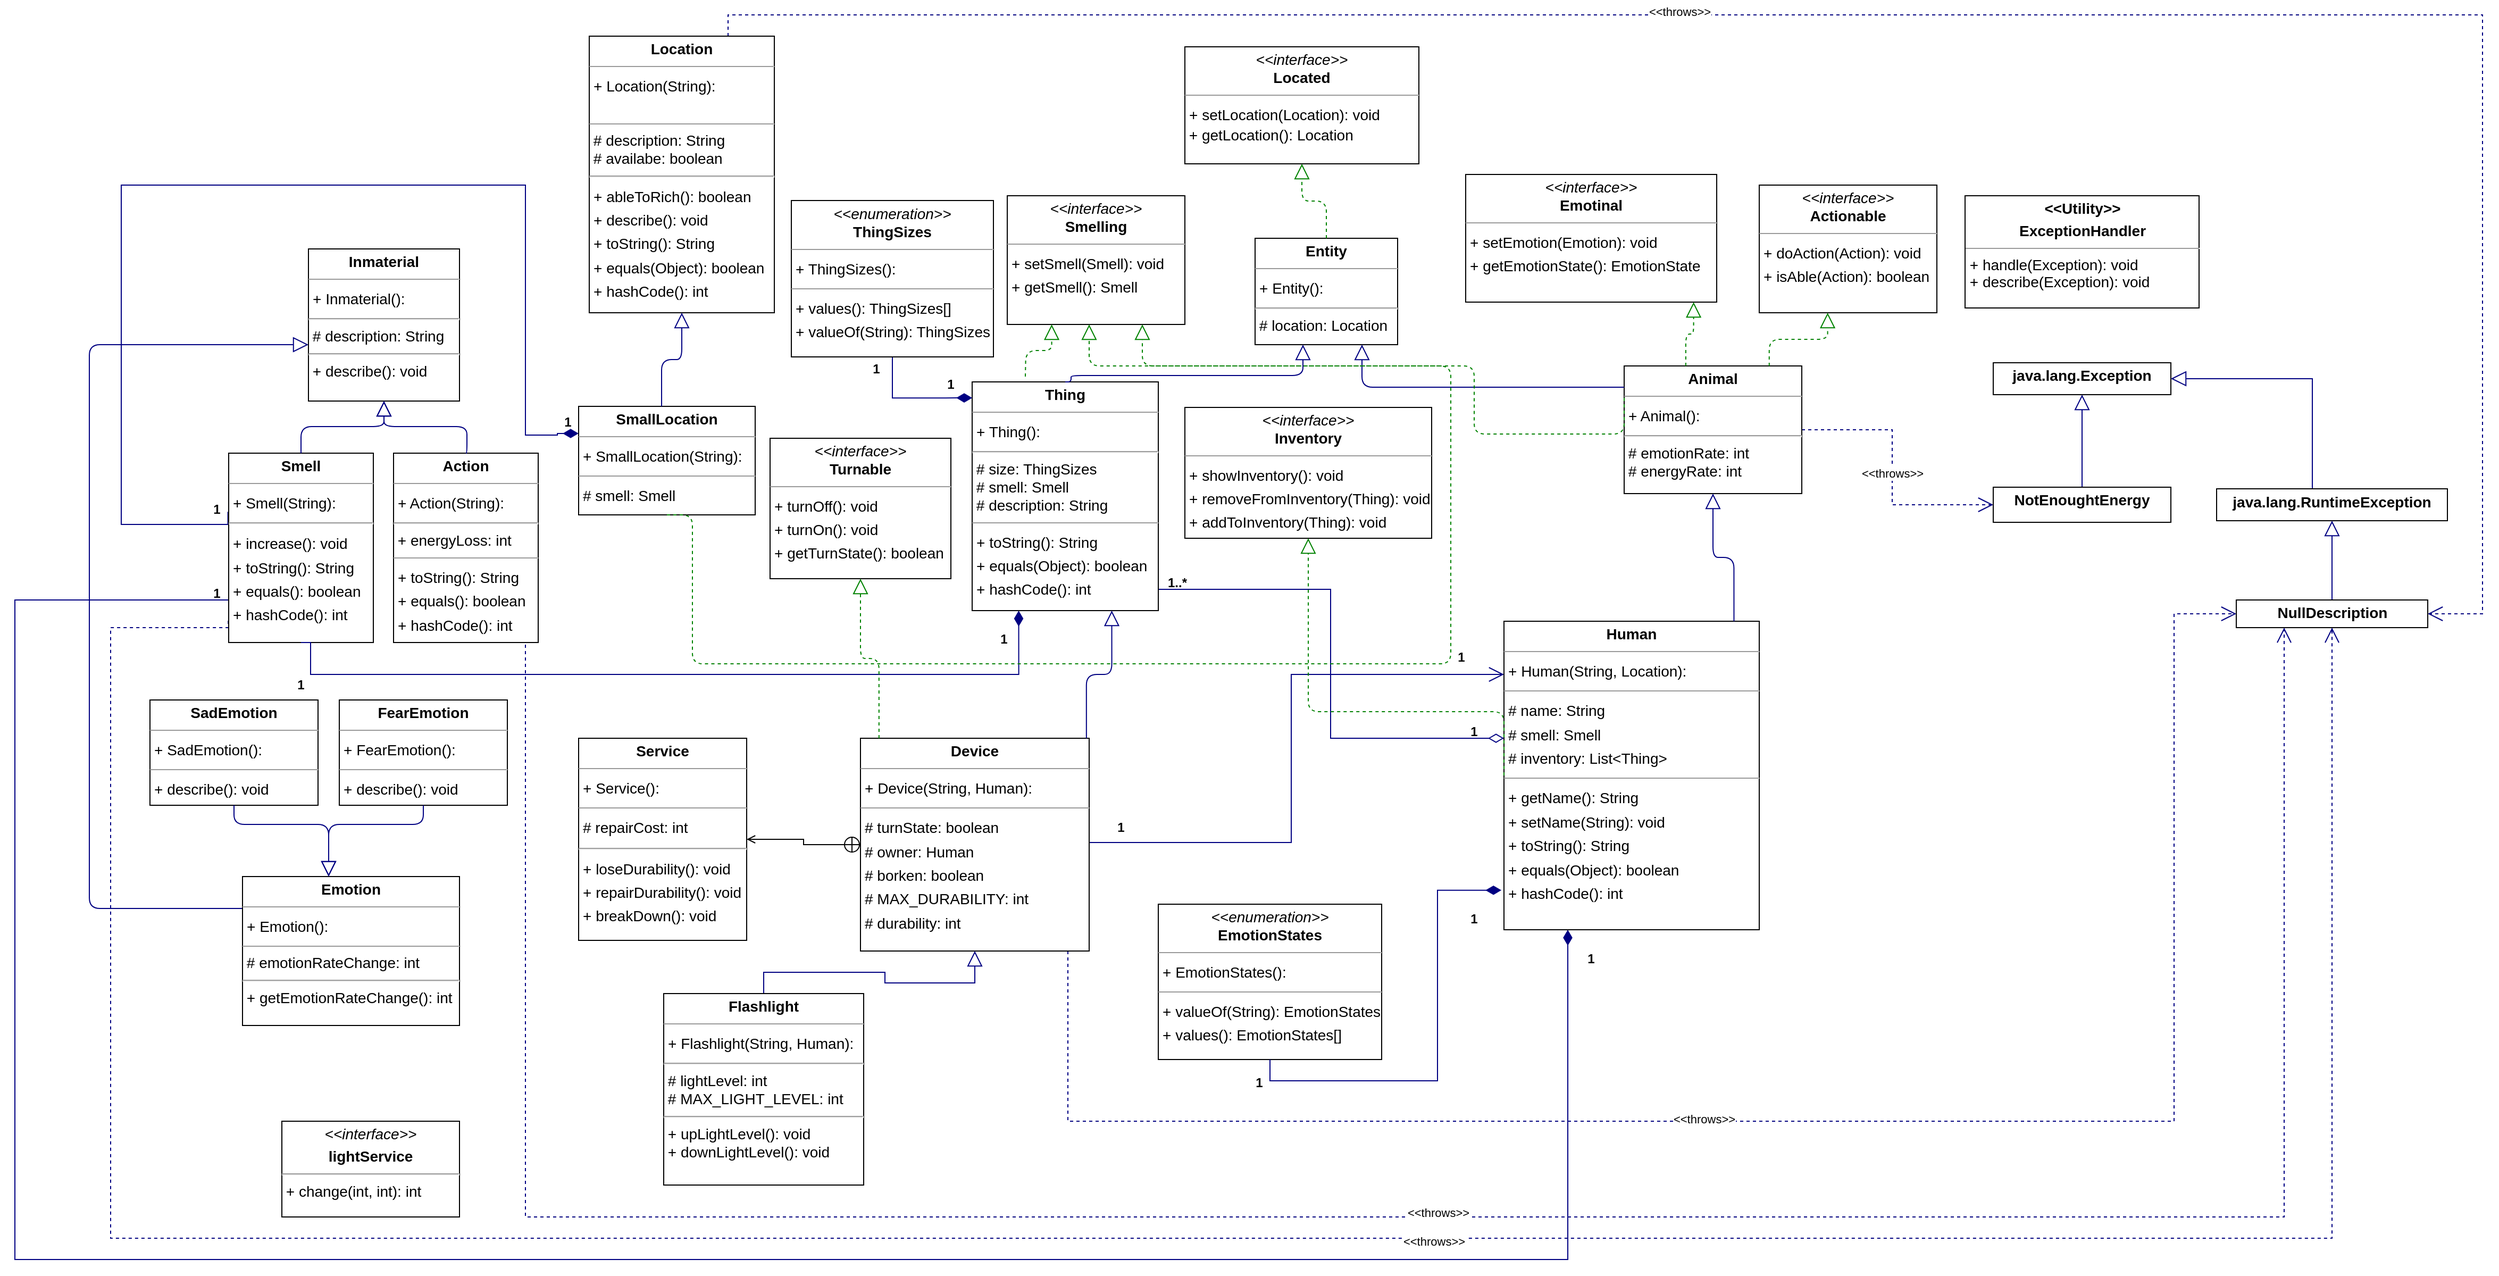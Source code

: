 <mxfile version="20.8.5" type="device"><diagram id="MueNVvaktkQW8Kkpwh6Y" name="Page-1"><mxGraphModel dx="2550" dy="1462" grid="1" gridSize="10" guides="1" tooltips="1" connect="1" arrows="1" fold="1" page="0" pageScale="1" pageWidth="850" pageHeight="1100" background="none" math="0" shadow="0"><root><mxCell id="0"/><mxCell id="1" parent="0"/><mxCell id="gPmAaFZk5Wjg9v-1A7xS-13" style="edgeStyle=orthogonalEdgeStyle;rounded=0;orthogonalLoop=1;jettySize=auto;html=1;exitX=0.75;exitY=1;exitDx=0;exitDy=0;entryX=0.25;entryY=1;entryDx=0;entryDy=0;dashed=1;strokeColor=#000082;endArrow=open;endFill=0;endSize=12;" parent="1" source="node16" target="gPmAaFZk5Wjg9v-1A7xS-8" edge="1"><mxGeometry relative="1" as="geometry"><Array as="points"><mxPoint x="-90" y="380"/><mxPoint x="-90" y="920"/><mxPoint x="1564" y="920"/></Array></mxGeometry></mxCell><mxCell id="gPmAaFZk5Wjg9v-1A7xS-14" value="&amp;lt;&amp;lt;throws&amp;gt;&amp;gt;" style="edgeLabel;html=1;align=center;verticalAlign=middle;resizable=0;points=[];" parent="gPmAaFZk5Wjg9v-1A7xS-13" vertex="1" connectable="0"><mxGeometry x="0.025" y="4" relative="1" as="geometry"><mxPoint as="offset"/></mxGeometry></mxCell><mxCell id="node16" value="&lt;p style=&quot;margin:0px;margin-top:4px;text-align:center;&quot;&gt;&lt;b&gt;Action&lt;/b&gt;&lt;/p&gt;&lt;hr size=&quot;1&quot;&gt;&lt;p style=&quot;margin:0 0 0 4px;line-height:1.6;&quot;&gt;+ Action(String): &lt;/p&gt;&lt;hr&gt;&amp;nbsp;+ energyLoss: int&lt;br&gt;&lt;hr size=&quot;1&quot;&gt;&lt;p style=&quot;margin:0 0 0 4px;line-height:1.6;&quot;&gt;&lt;span style=&quot;background-color: initial;&quot;&gt;+ toString(): String&lt;/span&gt;&lt;br&gt;&lt;/p&gt;&lt;p style=&quot;margin:0 0 0 4px;line-height:1.6;&quot;&gt;+ equals(): boolean&lt;/p&gt;&lt;p style=&quot;margin:0 0 0 4px;line-height:1.6;&quot;&gt;+ hashCode(): int&lt;/p&gt;" style="verticalAlign=top;align=left;overflow=fill;fontSize=14;fontFamily=Helvetica;html=1;rounded=0;shadow=0;comic=0;labelBackgroundColor=none;strokeWidth=1;" parent="1" vertex="1"><mxGeometry x="-214" y="202" width="136" height="178" as="geometry"/></mxCell><mxCell id="node4" value="&lt;p style=&quot;margin:0px;margin-top:4px;text-align:center;&quot;&gt;&lt;i&gt;&amp;lt;&amp;lt;interface&amp;gt;&amp;gt;&lt;/i&gt;&lt;br&gt;&lt;b&gt;Actionable&lt;/b&gt;&lt;/p&gt;&lt;hr size=&quot;1&quot;&gt;&lt;p style=&quot;margin:0 0 0 4px;line-height:1.6;&quot;&gt;+ doAction(Action): void&lt;/p&gt;&lt;p style=&quot;margin:0 0 0 4px;line-height:1.6;&quot;&gt;+ isAble(Action): boolean&lt;/p&gt;&lt;p style=&quot;margin:0 0 0 4px;line-height:1.6;&quot;&gt;&lt;br&gt;&lt;/p&gt;" style="verticalAlign=top;align=left;overflow=fill;fontSize=14;fontFamily=Helvetica;html=1;rounded=0;shadow=0;comic=0;labelBackgroundColor=none;strokeWidth=1;" parent="1" vertex="1"><mxGeometry x="1070" y="-50" width="167" height="120" as="geometry"/></mxCell><mxCell id="eFTC-66f5roJvj6J-OrM-4" value="&amp;lt;&amp;lt;throws&amp;gt;&amp;gt;" style="edgeStyle=orthogonalEdgeStyle;rounded=0;orthogonalLoop=1;jettySize=auto;html=1;exitX=1;exitY=0.5;exitDx=0;exitDy=0;entryX=0;entryY=0.5;entryDx=0;entryDy=0;endArrow=open;endFill=0;endSize=12;dashed=1;strokeColor=#000082;" parent="1" source="node1" target="eFTC-66f5roJvj6J-OrM-1" edge="1"><mxGeometry relative="1" as="geometry"/></mxCell><mxCell id="node1" value="&lt;p style=&quot;margin:0px;margin-top:4px;text-align:center;&quot;&gt;&lt;b&gt;Animal&lt;/b&gt;&lt;/p&gt;&lt;hr size=&quot;1&quot;&gt;&lt;p style=&quot;margin:0 0 0 4px;line-height:1.6;&quot;&gt;+ Animal(): &lt;/p&gt;&lt;hr&gt;&amp;nbsp;# emotionRate: int&lt;br&gt;&amp;nbsp;# energyRate: int" style="verticalAlign=top;align=left;overflow=fill;fontSize=14;fontFamily=Helvetica;html=1;rounded=0;shadow=0;comic=0;labelBackgroundColor=none;strokeWidth=1;" parent="1" vertex="1"><mxGeometry x="943" y="120" width="167" height="120" as="geometry"/></mxCell><mxCell id="obDkM9ZEDgnYRzwhDy0g-1" style="edgeStyle=orthogonalEdgeStyle;rounded=0;orthogonalLoop=1;jettySize=auto;html=1;strokeColor=#000082;endArrow=open;endFill=0;exitX=1;exitY=0.75;exitDx=0;exitDy=0;endSize=12;" parent="1" source="node13" target="node10" edge="1"><mxGeometry relative="1" as="geometry"><mxPoint x="750" y="370" as="targetPoint"/><Array as="points"><mxPoint x="630" y="568"/><mxPoint x="630" y="410"/></Array></mxGeometry></mxCell><mxCell id="gPmAaFZk5Wjg9v-1A7xS-10" style="edgeStyle=orthogonalEdgeStyle;rounded=0;orthogonalLoop=1;jettySize=auto;html=1;strokeColor=#000082;endArrow=open;endFill=0;endSize=12;dashed=1;entryX=0;entryY=0.5;entryDx=0;entryDy=0;" parent="1" source="node13" target="gPmAaFZk5Wjg9v-1A7xS-8" edge="1"><mxGeometry relative="1" as="geometry"><mxPoint x="1380" y="460" as="targetPoint"/><Array as="points"><mxPoint x="420" y="830"/><mxPoint x="1460" y="830"/><mxPoint x="1460" y="353"/></Array></mxGeometry></mxCell><mxCell id="gPmAaFZk5Wjg9v-1A7xS-12" value="&amp;lt;&amp;lt;throws&amp;gt;&amp;gt;" style="edgeLabel;html=1;align=center;verticalAlign=middle;resizable=0;points=[];" parent="gPmAaFZk5Wjg9v-1A7xS-10" vertex="1" connectable="0"><mxGeometry x="-0.127" y="2" relative="1" as="geometry"><mxPoint as="offset"/></mxGeometry></mxCell><mxCell id="node13" value="&lt;p style=&quot;margin:0px;margin-top:4px;text-align:center;&quot;&gt;&lt;b&gt;Device&lt;/b&gt;&lt;/p&gt;&lt;hr size=&quot;1&quot;&gt;&lt;p style=&quot;margin:0 0 0 4px;line-height:1.6;&quot;&gt;+ Device(String, Human): &lt;/p&gt;&lt;hr size=&quot;1&quot;&gt;&lt;p style=&quot;margin:0 0 0 4px;line-height:1.6;&quot;&gt;# turnState: boolean&lt;/p&gt;&lt;p style=&quot;margin:0 0 0 4px;line-height:1.6;&quot;&gt;# owner: Human&lt;/p&gt;&lt;p style=&quot;margin:0 0 0 4px;line-height:1.6;&quot;&gt;# borken: boolean&lt;/p&gt;&lt;p style=&quot;margin:0 0 0 4px;line-height:1.6;&quot;&gt;# MAX_DURABILITY: int&lt;/p&gt;&lt;p style=&quot;margin:0 0 0 4px;line-height:1.6;&quot;&gt;# durability: int&lt;/p&gt;&lt;p style=&quot;margin:0 0 0 4px;line-height:1.6;&quot;&gt;&lt;br&gt;&lt;/p&gt;&lt;p style=&quot;margin:0 0 0 4px;line-height:1.6;&quot;&gt;&lt;br&gt;&lt;/p&gt;&lt;p style=&quot;margin:0 0 0 4px;line-height:1.6;&quot;&gt;&lt;br&gt;&lt;/p&gt;" style="verticalAlign=top;align=left;overflow=fill;fontSize=14;fontFamily=Helvetica;html=1;rounded=0;shadow=0;comic=0;labelBackgroundColor=none;strokeWidth=1;" parent="1" vertex="1"><mxGeometry x="225" y="470" width="215" height="200" as="geometry"/></mxCell><mxCell id="node18" value="&lt;p style=&quot;margin:0px;margin-top:4px;text-align:center;&quot;&gt;&lt;i&gt;&amp;lt;&amp;lt;interface&amp;gt;&amp;gt;&lt;/i&gt;&lt;br&gt;&lt;b&gt;Emotinal&lt;/b&gt;&lt;/p&gt;&lt;hr size=&quot;1&quot;&gt;&lt;p style=&quot;margin:0 0 0 4px;line-height:1.6;&quot;&gt;+ setEmotion(Emotion): void&lt;/p&gt;&lt;p style=&quot;margin:0 0 0 4px;line-height:1.6;&quot;&gt;+ getEmotionState(): EmotionState&lt;/p&gt;" style="verticalAlign=top;align=left;overflow=fill;fontSize=14;fontFamily=Helvetica;html=1;rounded=0;shadow=0;comic=0;labelBackgroundColor=none;strokeWidth=1;" parent="1" vertex="1"><mxGeometry x="794" y="-60" width="236" height="120" as="geometry"/></mxCell><mxCell id="NrGRBM0tOk8DJxdHcH1v-8" style="edgeStyle=orthogonalEdgeStyle;rounded=1;orthogonalLoop=1;jettySize=auto;html=1;strokeColor=#000082;endArrow=block;endFill=0;endSize=12;" parent="1" source="node19" target="node0" edge="1"><mxGeometry relative="1" as="geometry"><Array as="points"><mxPoint x="-500" y="630"/><mxPoint x="-500" y="100"/></Array><mxPoint x="-340" y="100" as="targetPoint"/></mxGeometry></mxCell><mxCell id="node19" value="&lt;p style=&quot;margin:0px;margin-top:4px;text-align:center;&quot;&gt;&lt;b&gt;Emotion&lt;/b&gt;&lt;/p&gt;&lt;hr size=&quot;1&quot;&gt;&lt;p style=&quot;margin:0 0 0 4px;line-height:1.6;&quot;&gt;+ Emotion(): &lt;/p&gt;&lt;hr size=&quot;1&quot;&gt;&amp;nbsp;# emotionRateChange: int&lt;hr&gt;&amp;nbsp;+ getEmotionRateChange(): int" style="verticalAlign=top;align=left;overflow=fill;fontSize=14;fontFamily=Helvetica;html=1;rounded=0;shadow=0;comic=0;labelBackgroundColor=none;strokeWidth=1;" parent="1" vertex="1"><mxGeometry x="-356" y="600" width="204" height="140" as="geometry"/></mxCell><mxCell id="node5" value="&lt;p style=&quot;margin:0px;margin-top:4px;text-align:center;&quot;&gt;&lt;i&gt;&amp;lt;&amp;lt;enumeration&amp;gt;&amp;gt;&lt;/i&gt;&lt;br/&gt;&lt;b&gt;EmotionStates&lt;/b&gt;&lt;/p&gt;&lt;hr size=&quot;1&quot;/&gt;&lt;p style=&quot;margin:0 0 0 4px;line-height:1.6;&quot;&gt;+ EmotionStates(): &lt;/p&gt;&lt;hr size=&quot;1&quot;/&gt;&lt;p style=&quot;margin:0 0 0 4px;line-height:1.6;&quot;&gt;+ valueOf(String): EmotionStates&lt;br/&gt;+ values(): EmotionStates[]&lt;/p&gt;" style="verticalAlign=top;align=left;overflow=fill;fontSize=14;fontFamily=Helvetica;html=1;rounded=0;shadow=0;comic=0;labelBackgroundColor=none;strokeWidth=1;" parent="1" vertex="1"><mxGeometry x="505" y="626" width="210" height="146" as="geometry"/></mxCell><mxCell id="node9" value="&lt;p style=&quot;margin:0px;margin-top:4px;text-align:center;&quot;&gt;&lt;b&gt;Entity&lt;/b&gt;&lt;/p&gt;&lt;hr size=&quot;1&quot;&gt;&lt;p style=&quot;margin:0 0 0 4px;line-height:1.6;&quot;&gt;+ Entity(): &lt;/p&gt;&lt;hr&gt;&amp;nbsp;# location: Location" style="verticalAlign=top;align=left;overflow=fill;fontSize=14;fontFamily=Helvetica;html=1;rounded=0;shadow=0;comic=0;labelBackgroundColor=none;strokeWidth=1;" parent="1" vertex="1"><mxGeometry x="596" width="134" height="100" as="geometry"/></mxCell><mxCell id="node21" value="&lt;p style=&quot;margin:0px;margin-top:4px;text-align:center;&quot;&gt;&lt;b&gt;FearEmotion&lt;/b&gt;&lt;/p&gt;&lt;hr size=&quot;1&quot;&gt;&lt;p style=&quot;margin:0 0 0 4px;line-height:1.6;&quot;&gt;+ FearEmotion(): &lt;/p&gt;&lt;hr size=&quot;1&quot;&gt;&lt;p style=&quot;margin:0 0 0 4px;line-height:1.6;&quot;&gt;+ describe(): void&lt;/p&gt;" style="verticalAlign=top;align=left;overflow=fill;fontSize=14;fontFamily=Helvetica;html=1;rounded=0;shadow=0;comic=0;labelBackgroundColor=none;strokeWidth=1;" parent="1" vertex="1"><mxGeometry x="-265" y="434" width="158" height="99" as="geometry"/></mxCell><mxCell id="NrGRBM0tOk8DJxdHcH1v-1" value="" style="edgeStyle=orthogonalEdgeStyle;rounded=0;orthogonalLoop=1;jettySize=auto;html=1;endArrow=block;endFill=0;endSize=12;strokeColor=#000082;" parent="1" source="node6" target="node13" edge="1"><mxGeometry relative="1" as="geometry"/></mxCell><mxCell id="node6" value="&lt;p style=&quot;margin:0px;margin-top:4px;text-align:center;&quot;&gt;&lt;b&gt;Flashlight&lt;/b&gt;&lt;/p&gt;&lt;hr size=&quot;1&quot;&gt;&lt;p style=&quot;margin:0 0 0 4px;line-height:1.6;&quot;&gt;+ Flashlight(String, Human):&lt;/p&gt;&lt;hr&gt;&amp;nbsp;# lightLevel: int&lt;br&gt;&amp;nbsp;# MAX_LIGHT_LEVEL: int&lt;br&gt;&lt;hr&gt;&amp;nbsp;+ upLightLevel(): void&lt;br&gt;&amp;nbsp;+ downLightLevel(): void&amp;nbsp;&lt;br&gt;&lt;p style=&quot;margin:0 0 0 4px;line-height:1.6;&quot;&gt;&lt;br&gt;&lt;/p&gt;" style="verticalAlign=top;align=left;overflow=fill;fontSize=14;fontFamily=Helvetica;html=1;rounded=0;shadow=0;comic=0;labelBackgroundColor=none;strokeWidth=1;" parent="1" vertex="1"><mxGeometry x="40" y="710" width="188" height="180" as="geometry"/></mxCell><mxCell id="obDkM9ZEDgnYRzwhDy0g-5" style="edgeStyle=orthogonalEdgeStyle;rounded=0;orthogonalLoop=1;jettySize=auto;html=1;entryX=0.997;entryY=0.818;entryDx=0;entryDy=0;entryPerimeter=0;strokeColor=#000082;endArrow=none;endFill=0;startArrow=diamondThin;startFill=0;startSize=12;" parent="1" source="node10" target="node2" edge="1"><mxGeometry relative="1" as="geometry"><Array as="points"><mxPoint x="667" y="470"/><mxPoint x="667" y="330"/><mxPoint x="505" y="330"/></Array></mxGeometry></mxCell><mxCell id="obDkM9ZEDgnYRzwhDy0g-12" style="edgeStyle=orthogonalEdgeStyle;rounded=0;orthogonalLoop=1;jettySize=auto;html=1;exitX=0.25;exitY=1;exitDx=0;exitDy=0;entryX=0;entryY=0.75;entryDx=0;entryDy=0;strokeColor=#000082;startArrow=diamondThin;startFill=1;endArrow=none;endFill=0;startSize=12;endSize=12;" parent="1" source="node10" target="node7" edge="1"><mxGeometry relative="1" as="geometry"><Array as="points"><mxPoint x="890" y="960"/><mxPoint x="-570" y="960"/><mxPoint x="-570" y="340"/><mxPoint x="-369" y="340"/></Array></mxGeometry></mxCell><mxCell id="obDkM9ZEDgnYRzwhDy0g-21" style="edgeStyle=orthogonalEdgeStyle;rounded=0;orthogonalLoop=1;jettySize=auto;html=1;exitX=-0.01;exitY=0.872;exitDx=0;exitDy=0;entryX=0.5;entryY=1;entryDx=0;entryDy=0;strokeColor=#000082;startArrow=diamondThin;startFill=1;endArrow=none;endFill=0;startSize=12;endSize=12;exitPerimeter=0;" parent="1" source="node10" target="node5" edge="1"><mxGeometry relative="1" as="geometry"/></mxCell><mxCell id="node10" value="&lt;p style=&quot;margin:0px;margin-top:4px;text-align:center;&quot;&gt;&lt;b&gt;Human&lt;/b&gt;&lt;/p&gt;&lt;hr size=&quot;1&quot;&gt;&lt;p style=&quot;margin:0 0 0 4px;line-height:1.6;&quot;&gt;+ Human(String, Location): &lt;/p&gt;&lt;hr size=&quot;1&quot;&gt;&lt;p style=&quot;margin:0 0 0 4px;line-height:1.6;&quot;&gt;# name: String&lt;/p&gt;&lt;p style=&quot;margin:0 0 0 4px;line-height:1.6;&quot;&gt;# smell: Smell&lt;/p&gt;&lt;p style=&quot;margin:0 0 0 4px;line-height:1.6;&quot;&gt;# inventory: List&amp;lt;Thing&amp;gt;&lt;/p&gt;&lt;hr size=&quot;1&quot;&gt;&lt;p style=&quot;margin:0 0 0 4px;line-height:1.6;&quot;&gt;+ getName(): String&lt;/p&gt;&lt;p style=&quot;margin:0 0 0 4px;line-height:1.6;&quot;&gt;+ setName(String): void&lt;/p&gt;&lt;p style=&quot;margin:0 0 0 4px;line-height:1.6;&quot;&gt;+ toString(): String&lt;/p&gt;&lt;p style=&quot;margin:0 0 0 4px;line-height:1.6;&quot;&gt;+ equals(Object): boolean&lt;/p&gt;&lt;p style=&quot;margin:0 0 0 4px;line-height:1.6;&quot;&gt;+ hashCode(): int&lt;/p&gt;" style="verticalAlign=top;align=left;overflow=fill;fontSize=14;fontFamily=Helvetica;html=1;rounded=0;shadow=0;comic=0;labelBackgroundColor=none;strokeWidth=1;" parent="1" vertex="1"><mxGeometry x="830" y="360" width="240" height="290" as="geometry"/></mxCell><mxCell id="node0" value="&lt;p style=&quot;margin:0px;margin-top:4px;text-align:center;&quot;&gt;&lt;b&gt;Inmaterial&lt;/b&gt;&lt;/p&gt;&lt;hr size=&quot;1&quot;&gt;&lt;p style=&quot;margin:0 0 0 4px;line-height:1.6;&quot;&gt;+ Inmaterial():&lt;/p&gt;&lt;hr&gt;&amp;nbsp;# description: String&lt;hr&gt;&amp;nbsp;+ describe(): void&lt;p style=&quot;margin:0 0 0 4px;line-height:1.6;&quot;&gt;&lt;br&gt;&lt;/p&gt;" style="verticalAlign=top;align=left;overflow=fill;fontSize=14;fontFamily=Helvetica;html=1;rounded=0;shadow=0;comic=0;labelBackgroundColor=none;strokeWidth=1;" parent="1" vertex="1"><mxGeometry x="-294" y="10" width="142" height="143" as="geometry"/></mxCell><mxCell id="node3" value="&lt;p style=&quot;margin:0px;margin-top:4px;text-align:center;&quot;&gt;&lt;i&gt;&amp;lt;&amp;lt;interface&amp;gt;&amp;gt;&lt;/i&gt;&lt;br/&gt;&lt;b&gt;Inventory&lt;/b&gt;&lt;/p&gt;&lt;hr size=&quot;1&quot;/&gt;&lt;p style=&quot;margin:0 0 0 4px;line-height:1.6;&quot;&gt;+ showInventory(): void&lt;br/&gt;+ removeFromInventory(Thing): void&lt;br/&gt;+ addToInventory(Thing): void&lt;/p&gt;" style="verticalAlign=top;align=left;overflow=fill;fontSize=14;fontFamily=Helvetica;html=1;rounded=0;shadow=0;comic=0;labelBackgroundColor=none;strokeWidth=1;" parent="1" vertex="1"><mxGeometry x="530" y="159" width="232" height="123" as="geometry"/></mxCell><mxCell id="node12" value="&lt;p style=&quot;margin:0px;margin-top:4px;text-align:center;&quot;&gt;&lt;i&gt;&amp;lt;&amp;lt;interface&amp;gt;&amp;gt;&lt;/i&gt;&lt;br&gt;&lt;b&gt;Located&lt;/b&gt;&lt;/p&gt;&lt;hr size=&quot;1&quot;&gt;&lt;p style=&quot;margin:0 0 0 4px;line-height:1.6;&quot;&gt;+ setLocation(Location): void&lt;/p&gt;&amp;nbsp;+ getLocation(): Location" style="verticalAlign=top;align=left;overflow=fill;fontSize=14;fontFamily=Helvetica;html=1;rounded=0;shadow=0;comic=0;labelBackgroundColor=none;strokeWidth=1;container=1;flipH=0;movable=1;resizable=1;rotatable=1;deletable=1;editable=1;connectable=1;" parent="1" vertex="1"><mxGeometry x="530" y="-180" width="220" height="110" as="geometry"/></mxCell><mxCell id="gPmAaFZk5Wjg9v-1A7xS-19" style="edgeStyle=orthogonalEdgeStyle;rounded=0;orthogonalLoop=1;jettySize=auto;html=1;exitX=0.75;exitY=0;exitDx=0;exitDy=0;entryX=1;entryY=0.5;entryDx=0;entryDy=0;dashed=1;strokeColor=#000082;endArrow=open;endFill=0;endSize=12;" parent="1" source="node14" target="gPmAaFZk5Wjg9v-1A7xS-8" edge="1"><mxGeometry relative="1" as="geometry"><Array as="points"><mxPoint x="101" y="-210"/><mxPoint x="1750" y="-210"/><mxPoint x="1750" y="353"/></Array></mxGeometry></mxCell><mxCell id="gPmAaFZk5Wjg9v-1A7xS-20" value="&amp;lt;&amp;lt;throws&amp;gt;&amp;gt;" style="edgeLabel;html=1;align=center;verticalAlign=middle;resizable=0;points=[];" parent="gPmAaFZk5Wjg9v-1A7xS-19" vertex="1" connectable="0"><mxGeometry x="-0.199" y="3" relative="1" as="geometry"><mxPoint as="offset"/></mxGeometry></mxCell><mxCell id="node14" value="&lt;p style=&quot;margin:0px;margin-top:4px;text-align:center;&quot;&gt;&lt;b&gt;Location&lt;/b&gt;&lt;/p&gt;&lt;hr size=&quot;1&quot;&gt;&lt;p style=&quot;margin:0 0 0 4px;line-height:1.6;&quot;&gt;+ Location(String):&lt;/p&gt;&lt;br&gt;&lt;hr size=&quot;1&quot;&gt;&amp;nbsp;# description: String&lt;br&gt;&amp;nbsp;# availabe: boolean&lt;br&gt;&lt;hr&gt;&lt;p style=&quot;margin:0 0 0 4px;line-height:1.6;&quot;&gt;+ ableToRich(): boolean&lt;br&gt;+ describe(): void&lt;/p&gt;&lt;p style=&quot;margin:0 0 0 4px;line-height:1.6;&quot;&gt;+ toString(): String&lt;/p&gt;&lt;p style=&quot;margin: 0px 0px 0px 4px; line-height: 1.6;&quot;&gt;+ equals(Object): boolean&lt;/p&gt;&lt;p style=&quot;margin: 0px 0px 0px 4px; line-height: 1.6;&quot;&gt;+ hashCode(): int&lt;/p&gt;&lt;p style=&quot;margin:0 0 0 4px;line-height:1.6;&quot;&gt;&lt;br&gt;&lt;/p&gt;" style="verticalAlign=top;align=left;overflow=fill;fontSize=14;fontFamily=Helvetica;html=1;rounded=0;shadow=0;comic=0;labelBackgroundColor=none;strokeWidth=1;" parent="1" vertex="1"><mxGeometry x="-30" y="-190" width="174" height="260" as="geometry"/></mxCell><mxCell id="node20" value="&lt;p style=&quot;margin:0px;margin-top:4px;text-align:center;&quot;&gt;&lt;b&gt;SadEmotion&lt;/b&gt;&lt;/p&gt;&lt;hr size=&quot;1&quot;&gt;&lt;p style=&quot;margin:0 0 0 4px;line-height:1.6;&quot;&gt;+ SadEmotion(): &lt;/p&gt;&lt;hr size=&quot;1&quot;&gt;&lt;p style=&quot;margin:0 0 0 4px;line-height:1.6;&quot;&gt;+ describe(): void&lt;/p&gt;" style="verticalAlign=top;align=left;overflow=fill;fontSize=14;fontFamily=Helvetica;html=1;rounded=0;shadow=0;comic=0;labelBackgroundColor=none;strokeWidth=1;" parent="1" vertex="1"><mxGeometry x="-443" y="434" width="158" height="99" as="geometry"/></mxCell><mxCell id="obDkM9ZEDgnYRzwhDy0g-18" style="edgeStyle=orthogonalEdgeStyle;rounded=0;orthogonalLoop=1;jettySize=auto;html=1;exitX=0;exitY=0.25;exitDx=0;exitDy=0;entryX=-0.005;entryY=0.31;entryDx=0;entryDy=0;entryPerimeter=0;strokeColor=#000082;startArrow=diamondThin;startFill=1;endArrow=none;endFill=0;startSize=12;endSize=12;" parent="1" source="node8" target="node7" edge="1"><mxGeometry relative="1" as="geometry"><Array as="points"><mxPoint x="-60" y="183"/><mxPoint x="-60" y="185"/><mxPoint x="-90" y="185"/><mxPoint x="-90" y="-50"/><mxPoint x="-470" y="-50"/><mxPoint x="-470" y="269"/><mxPoint x="-370" y="269"/></Array></mxGeometry></mxCell><mxCell id="node8" value="&lt;p style=&quot;margin:0px;margin-top:4px;text-align:center;&quot;&gt;&lt;b&gt;SmallLocation&lt;/b&gt;&lt;/p&gt;&lt;hr size=&quot;1&quot;&gt;&lt;p style=&quot;margin:0 0 0 4px;line-height:1.6;&quot;&gt;+ SmallLocation(String): &lt;/p&gt;&lt;hr size=&quot;1&quot;&gt;&lt;p style=&quot;margin:0 0 0 4px;line-height:1.6;&quot;&gt;# smell: Smell&lt;/p&gt;" style="verticalAlign=top;align=left;overflow=fill;fontSize=14;fontFamily=Helvetica;html=1;rounded=0;shadow=0;comic=0;labelBackgroundColor=none;strokeWidth=1;" parent="1" vertex="1"><mxGeometry x="-40" y="158" width="166" height="102" as="geometry"/></mxCell><mxCell id="gPmAaFZk5Wjg9v-1A7xS-15" style="edgeStyle=orthogonalEdgeStyle;rounded=0;orthogonalLoop=1;jettySize=auto;html=1;exitX=-0.003;exitY=0.885;exitDx=0;exitDy=0;entryX=0.5;entryY=1;entryDx=0;entryDy=0;dashed=1;strokeColor=#000082;endArrow=open;endFill=0;endSize=12;exitPerimeter=0;" parent="1" source="node7" target="gPmAaFZk5Wjg9v-1A7xS-8" edge="1"><mxGeometry relative="1" as="geometry"><Array as="points"><mxPoint x="-369" y="366"/><mxPoint x="-480" y="366"/><mxPoint x="-480" y="940"/><mxPoint x="1609" y="940"/></Array></mxGeometry></mxCell><mxCell id="gPmAaFZk5Wjg9v-1A7xS-16" value="&amp;lt;&amp;lt;throws&amp;gt;&amp;gt;" style="edgeLabel;html=1;align=center;verticalAlign=middle;resizable=0;points=[];" parent="gPmAaFZk5Wjg9v-1A7xS-15" vertex="1" connectable="0"><mxGeometry x="0.154" y="-3" relative="1" as="geometry"><mxPoint as="offset"/></mxGeometry></mxCell><mxCell id="node7" value="&lt;p style=&quot;margin:0px;margin-top:4px;text-align:center;&quot;&gt;&lt;b&gt;Smell&lt;/b&gt;&lt;/p&gt;&lt;hr size=&quot;1&quot;&gt;&lt;p style=&quot;margin:0 0 0 4px;line-height:1.6;&quot;&gt;+ Smell(String):&lt;/p&gt;&lt;hr&gt;&lt;p style=&quot;margin:0 0 0 4px;line-height:1.6;&quot;&gt;+ increase(): void&lt;/p&gt;&lt;p style=&quot;margin:0 0 0 4px;line-height:1.6;&quot;&gt;+ toString(): String&lt;/p&gt;&lt;p style=&quot;margin:0 0 0 4px;line-height:1.6;&quot;&gt;+ equals(): boolean&lt;/p&gt;&lt;p style=&quot;margin:0 0 0 4px;line-height:1.6;&quot;&gt;+ hashCode(): int&lt;/p&gt;" style="verticalAlign=top;align=left;overflow=fill;fontSize=14;fontFamily=Helvetica;html=1;rounded=0;shadow=0;comic=0;labelBackgroundColor=none;strokeWidth=1;" parent="1" vertex="1"><mxGeometry x="-369" y="202" width="136" height="178" as="geometry"/></mxCell><mxCell id="node17" value="&lt;p style=&quot;margin:0px;margin-top:4px;text-align:center;&quot;&gt;&lt;i&gt;&amp;lt;&amp;lt;interface&amp;gt;&amp;gt;&lt;/i&gt;&lt;br&gt;&lt;b&gt;Smelling&lt;/b&gt;&lt;/p&gt;&lt;hr size=&quot;1&quot;&gt;&lt;p style=&quot;margin:0 0 0 4px;line-height:1.6;&quot;&gt;+ setSmell(Smell): void&lt;/p&gt;&lt;p style=&quot;margin:0 0 0 4px;line-height:1.6;&quot;&gt;+ getSmell(): Smell&lt;/p&gt;" style="verticalAlign=top;align=left;overflow=fill;fontSize=14;fontFamily=Helvetica;html=1;rounded=0;shadow=0;comic=0;labelBackgroundColor=none;strokeWidth=1;" parent="1" vertex="1"><mxGeometry x="363" y="-40" width="167" height="121" as="geometry"/></mxCell><mxCell id="obDkM9ZEDgnYRzwhDy0g-11" style="edgeStyle=orthogonalEdgeStyle;rounded=0;orthogonalLoop=1;jettySize=auto;html=1;exitX=0.25;exitY=1;exitDx=0;exitDy=0;entryX=0.5;entryY=1;entryDx=0;entryDy=0;strokeColor=#000082;startArrow=diamondThin;startFill=1;endArrow=none;endFill=0;startSize=12;endSize=12;" parent="1" source="node2" target="node7" edge="1"><mxGeometry relative="1" as="geometry"><Array as="points"><mxPoint x="374" y="410"/><mxPoint x="-292" y="410"/></Array></mxGeometry></mxCell><mxCell id="node2" value="&lt;p style=&quot;margin:0px;margin-top:4px;text-align:center;&quot;&gt;&lt;b&gt;Thing&lt;/b&gt;&lt;/p&gt;&lt;hr size=&quot;1&quot;&gt;&lt;p style=&quot;margin:0 0 0 4px;line-height:1.6;&quot;&gt;+ Thing(): &lt;/p&gt;&lt;hr&gt;&amp;nbsp;# size: ThingSizes&lt;br&gt;&amp;nbsp;# smell: Smell&lt;br&gt;&amp;nbsp;# description: String&lt;br&gt;&lt;hr size=&quot;1&quot;&gt;&lt;p style=&quot;margin:0 0 0 4px;line-height:1.6;&quot;&gt;+ toString(): String&lt;br&gt;+ equals(Object): boolean&lt;/p&gt;&lt;p style=&quot;margin:0 0 0 4px;line-height:1.6;&quot;&gt;+ hashCode(): int&lt;/p&gt;" style="verticalAlign=top;align=left;overflow=fill;fontSize=14;fontFamily=Helvetica;html=1;rounded=0;shadow=0;comic=0;labelBackgroundColor=none;strokeWidth=1;container=1;" parent="1" vertex="1"><mxGeometry x="330" y="135" width="175" height="215" as="geometry"/></mxCell><mxCell id="obDkM9ZEDgnYRzwhDy0g-24" style="edgeStyle=orthogonalEdgeStyle;rounded=0;orthogonalLoop=1;jettySize=auto;html=1;exitX=0.5;exitY=1;exitDx=0;exitDy=0;entryX=0;entryY=0.07;entryDx=0;entryDy=0;entryPerimeter=0;strokeColor=#000082;startArrow=none;startFill=0;endArrow=diamondThin;endFill=1;startSize=12;endSize=12;" parent="1" source="node15" target="node2" edge="1"><mxGeometry relative="1" as="geometry"/></mxCell><mxCell id="node15" value="&lt;p style=&quot;margin:0px;margin-top:4px;text-align:center;&quot;&gt;&lt;i&gt;&amp;lt;&amp;lt;enumeration&amp;gt;&amp;gt;&lt;/i&gt;&lt;br/&gt;&lt;b&gt;ThingSizes&lt;/b&gt;&lt;/p&gt;&lt;hr size=&quot;1&quot;/&gt;&lt;p style=&quot;margin:0 0 0 4px;line-height:1.6;&quot;&gt;+ ThingSizes(): &lt;/p&gt;&lt;hr size=&quot;1&quot;/&gt;&lt;p style=&quot;margin:0 0 0 4px;line-height:1.6;&quot;&gt;+ values(): ThingSizes[]&lt;br/&gt;+ valueOf(String): ThingSizes&lt;/p&gt;" style="verticalAlign=top;align=left;overflow=fill;fontSize=14;fontFamily=Helvetica;html=1;rounded=0;shadow=0;comic=0;labelBackgroundColor=none;strokeWidth=1;" parent="1" vertex="1"><mxGeometry x="160" y="-35.5" width="190" height="147" as="geometry"/></mxCell><mxCell id="node11" value="&lt;p style=&quot;margin:0px;margin-top:4px;text-align:center;&quot;&gt;&lt;i&gt;&amp;lt;&amp;lt;interface&amp;gt;&amp;gt;&lt;/i&gt;&lt;br&gt;&lt;b&gt;Turnable&lt;/b&gt;&lt;/p&gt;&lt;hr size=&quot;1&quot;&gt;&lt;p style=&quot;margin:0 0 0 4px;line-height:1.6;&quot;&gt;+ turnOff(): void&lt;br&gt;+ turnOn(): void&lt;/p&gt;&lt;p style=&quot;margin:0 0 0 4px;line-height:1.6;&quot;&gt;+ getTurnState(): boolean&lt;/p&gt;" style="verticalAlign=top;align=left;overflow=fill;fontSize=14;fontFamily=Helvetica;html=1;rounded=0;shadow=0;comic=0;labelBackgroundColor=none;strokeWidth=1;" parent="1" vertex="1"><mxGeometry x="140" y="188" width="170" height="132" as="geometry"/></mxCell><mxCell id="edge7" value="" style="html=1;rounded=1;edgeStyle=orthogonalEdgeStyle;dashed=0;startArrow=none;endArrow=block;endSize=12;strokeColor=#000082;exitX=0.500;exitY=0.000;exitDx=0;exitDy=0;entryX=0.500;entryY=1.001;entryDx=0;entryDy=0;endFill=0;" parent="1" source="node16" target="node0" edge="1"><mxGeometry width="50" height="50" relative="1" as="geometry"><Array as="points"><mxPoint x="-145" y="177"/><mxPoint x="-223" y="177"/></Array></mxGeometry></mxCell><mxCell id="edge1" value="" style="html=1;rounded=1;edgeStyle=orthogonalEdgeStyle;dashed=1;startArrow=none;endArrow=block;endSize=12;strokeColor=#008200;exitX=0.816;exitY=0.001;exitDx=0;exitDy=0;entryX=0.385;entryY=1;entryDx=0;entryDy=0;endFill=0;entryPerimeter=0;" parent="1" source="node1" target="node4" edge="1"><mxGeometry width="50" height="50" relative="1" as="geometry"><Array as="points"/></mxGeometry></mxCell><mxCell id="edge5" value="" style="html=1;rounded=1;edgeStyle=orthogonalEdgeStyle;dashed=1;startArrow=none;endArrow=block;endSize=12;strokeColor=#008200;exitX=0.347;exitY=0.000;exitDx=0;exitDy=0;entryX=0.908;entryY=1.000;entryDx=0;entryDy=0;endFill=0;" parent="1" source="node1" target="node18" edge="1"><mxGeometry width="50" height="50" relative="1" as="geometry"><Array as="points"/></mxGeometry></mxCell><mxCell id="edge6" value="" style="html=1;rounded=1;edgeStyle=orthogonalEdgeStyle;dashed=0;startArrow=none;endArrow=block;endSize=12;strokeColor=#000082;entryX=0.75;entryY=1;entryDx=0;entryDy=0;endFill=0;" parent="1" source="node1" target="node9" edge="1"><mxGeometry width="50" height="50" relative="1" as="geometry"><Array as="points"><mxPoint x="697" y="140"/></Array><mxPoint x="910" y="170" as="sourcePoint"/></mxGeometry></mxCell><mxCell id="edge9" value="" style="html=1;rounded=1;edgeStyle=orthogonalEdgeStyle;dashed=0;startArrow=none;endArrow=block;endSize=12;strokeColor=#000082;exitX=0.988;exitY=0.000;exitDx=0;exitDy=0;entryX=0.75;entryY=1;entryDx=0;entryDy=0;endFill=0;" parent="1" source="node13" target="node2" edge="1"><mxGeometry width="50" height="50" relative="1" as="geometry"><Array as="points"/></mxGeometry></mxCell><mxCell id="edge3" value="" style="html=1;rounded=1;edgeStyle=orthogonalEdgeStyle;dashed=1;startArrow=none;endArrow=block;endSize=12;strokeColor=#008200;exitX=0.081;exitY=0.000;exitDx=0;exitDy=0;entryX=0.500;entryY=1.000;entryDx=0;entryDy=0;endFill=0;" parent="1" source="node13" target="node11" edge="1"><mxGeometry width="50" height="50" relative="1" as="geometry"><Array as="points"/></mxGeometry></mxCell><mxCell id="edge2" value="" style="html=1;rounded=1;edgeStyle=orthogonalEdgeStyle;dashed=1;startArrow=none;endArrow=block;endSize=12;strokeColor=#008200;exitX=0.500;exitY=0.001;exitDx=0;exitDy=0;entryX=0.500;entryY=1.000;entryDx=0;entryDy=0;endFill=0;" parent="1" source="node9" target="node12" edge="1"><mxGeometry width="50" height="50" relative="1" as="geometry"><Array as="points"/></mxGeometry></mxCell><mxCell id="edge18" value="" style="html=1;rounded=1;edgeStyle=orthogonalEdgeStyle;dashed=0;startArrow=none;endArrow=block;endSize=12;strokeColor=#000082;exitX=0.500;exitY=1.000;exitDx=0;exitDy=0;endFill=0;" parent="1" source="node21" target="node19" edge="1"><mxGeometry width="50" height="50" relative="1" as="geometry"><Array as="points"><mxPoint x="-186" y="551"/><mxPoint x="-275" y="551"/></Array></mxGeometry></mxCell><mxCell id="edge10" value="" style="html=1;rounded=1;edgeStyle=orthogonalEdgeStyle;dashed=0;startArrow=none;endArrow=block;endSize=12;strokeColor=#000082;exitX=0.901;exitY=0.000;exitDx=0;exitDy=0;entryX=0.500;entryY=1.001;entryDx=0;entryDy=0;endFill=0;" parent="1" source="node10" target="node1" edge="1"><mxGeometry width="50" height="50" relative="1" as="geometry"><Array as="points"/></mxGeometry></mxCell><mxCell id="edge12" value="" style="html=1;rounded=1;edgeStyle=orthogonalEdgeStyle;dashed=1;startArrow=none;endArrow=block;endSize=12;strokeColor=#008200;exitX=0.000;exitY=0.500;exitDx=0;exitDy=0;entryX=0.500;entryY=1.000;entryDx=0;entryDy=0;endFill=0;" parent="1" source="node10" target="node3" edge="1"><mxGeometry width="50" height="50" relative="1" as="geometry"><Array as="points"><mxPoint x="646" y="445"/></Array></mxGeometry></mxCell><mxCell id="edge11" value="" style="html=1;rounded=1;edgeStyle=orthogonalEdgeStyle;dashed=1;startArrow=none;endArrow=block;endSize=12;strokeColor=#008200;exitX=0;exitY=0.25;exitDx=0;exitDy=0;endFill=0;" parent="1" source="node1" target="node17" edge="1"><mxGeometry width="50" height="50" relative="1" as="geometry"><Array as="points"><mxPoint x="802" y="184"/><mxPoint x="802" y="120"/><mxPoint x="440" y="120"/></Array></mxGeometry></mxCell><mxCell id="edge17" value="" style="html=1;rounded=1;edgeStyle=orthogonalEdgeStyle;dashed=0;startArrow=none;endArrow=block;endSize=12;strokeColor=#000082;exitX=0.500;exitY=1.000;exitDx=0;exitDy=0;endFill=0;" parent="1" source="node20" target="node19" edge="1"><mxGeometry width="50" height="50" relative="1" as="geometry"><Array as="points"><mxPoint x="-364" y="551"/><mxPoint x="-275" y="551"/></Array></mxGeometry></mxCell><mxCell id="edge14" value="" style="html=1;rounded=1;edgeStyle=orthogonalEdgeStyle;dashed=0;startArrow=none;endArrow=block;endSize=12;strokeColor=#000082;exitX=0.470;exitY=0.000;exitDx=0;exitDy=0;entryX=0.500;entryY=1.000;entryDx=0;entryDy=0;endFill=0;" parent="1" source="node8" target="node14" edge="1"><mxGeometry width="50" height="50" relative="1" as="geometry"><Array as="points"/></mxGeometry></mxCell><mxCell id="edge15" value="" style="html=1;rounded=1;edgeStyle=orthogonalEdgeStyle;dashed=1;startArrow=none;endArrow=block;endSize=12;strokeColor=#008200;exitX=0.500;exitY=1.000;exitDx=0;exitDy=0;endFill=0;" parent="1" source="node8" target="node17" edge="1"><mxGeometry width="50" height="50" relative="1" as="geometry"><Array as="points"><mxPoint x="67" y="260"/><mxPoint x="67" y="400"/><mxPoint x="780" y="400"/><mxPoint x="780" y="120"/><mxPoint x="490" y="120"/></Array></mxGeometry></mxCell><mxCell id="edge0" value="" style="html=1;rounded=1;edgeStyle=orthogonalEdgeStyle;dashed=0;startArrow=none;endArrow=block;endSize=12;strokeColor=#000082;exitX=0.500;exitY=0.000;exitDx=0;exitDy=0;entryX=0.500;entryY=1.001;entryDx=0;entryDy=0;endFill=0;" parent="1" source="node7" target="node0" edge="1"><mxGeometry width="50" height="50" relative="1" as="geometry"><Array as="points"><mxPoint x="-301" y="177"/><mxPoint x="-223" y="177"/></Array></mxGeometry></mxCell><mxCell id="edge4" value="" style="html=1;rounded=1;edgeStyle=orthogonalEdgeStyle;dashed=0;startArrow=none;endArrow=block;endSize=12;strokeColor=#000082;exitX=0.500;exitY=0.000;exitDx=0;exitDy=0;endFill=0;" parent="1" source="node2" target="node9" edge="1"><mxGeometry width="50" height="50" relative="1" as="geometry"><Array as="points"><mxPoint x="423" y="135"/><mxPoint x="423" y="129"/><mxPoint x="641" y="129"/></Array></mxGeometry></mxCell><mxCell id="edge13" value="" style="html=1;rounded=1;edgeStyle=orthogonalEdgeStyle;dashed=1;startArrow=none;endArrow=block;endSize=12;strokeColor=#008200;entryX=0.25;entryY=1;entryDx=0;entryDy=0;endFill=0;" parent="1" target="node17" edge="1"><mxGeometry width="50" height="50" relative="1" as="geometry"><mxPoint x="380" y="130" as="sourcePoint"/></mxGeometry></mxCell><mxCell id="obDkM9ZEDgnYRzwhDy0g-2" value="1" style="text;align=center;fontStyle=1;verticalAlign=middle;spacingLeft=3;spacingRight=3;strokeColor=none;rotatable=0;points=[[0,0.5],[1,0.5]];portConstraint=eastwest;" parent="1" vertex="1"><mxGeometry x="430" y="540" width="80" height="26" as="geometry"/></mxCell><mxCell id="obDkM9ZEDgnYRzwhDy0g-3" value="1..*" style="text;align=center;fontStyle=1;verticalAlign=middle;spacingLeft=3;spacingRight=3;strokeColor=none;rotatable=0;points=[[0,0.5],[1,0.5]];portConstraint=eastwest;" parent="1" vertex="1"><mxGeometry x="483" y="310" width="80" height="26" as="geometry"/></mxCell><mxCell id="obDkM9ZEDgnYRzwhDy0g-6" value="1" style="text;align=center;fontStyle=1;verticalAlign=middle;spacingLeft=3;spacingRight=3;strokeColor=none;rotatable=0;points=[[0,0.5],[1,0.5]];portConstraint=eastwest;" parent="1" vertex="1"><mxGeometry x="762" y="450" width="80" height="26" as="geometry"/></mxCell><mxCell id="obDkM9ZEDgnYRzwhDy0g-7" value="1" style="text;align=center;fontStyle=1;verticalAlign=middle;spacingLeft=3;spacingRight=3;strokeColor=none;rotatable=0;points=[[0,0.5],[1,0.5]];portConstraint=eastwest;" parent="1" vertex="1"><mxGeometry x="760" y="380" width="60" height="26" as="geometry"/></mxCell><mxCell id="obDkM9ZEDgnYRzwhDy0g-13" value="1" style="text;align=center;fontStyle=1;verticalAlign=middle;spacingLeft=3;spacingRight=3;strokeColor=none;rotatable=0;points=[[0,0.5],[1,0.5]];portConstraint=eastwest;" parent="1" vertex="1"><mxGeometry x="872" y="663.5" width="80" height="26" as="geometry"/></mxCell><mxCell id="obDkM9ZEDgnYRzwhDy0g-15" value="1" style="text;align=center;fontStyle=1;verticalAlign=middle;spacingLeft=3;spacingRight=3;strokeColor=none;rotatable=0;points=[[0,0.5],[1,0.5]];portConstraint=eastwest;" parent="1" vertex="1"><mxGeometry x="-420" y="320" width="80" height="26" as="geometry"/></mxCell><mxCell id="obDkM9ZEDgnYRzwhDy0g-16" value="1" style="text;align=center;fontStyle=1;verticalAlign=middle;spacingLeft=3;spacingRight=3;strokeColor=none;rotatable=0;points=[[0,0.5],[1,0.5]];portConstraint=eastwest;" parent="1" vertex="1"><mxGeometry x="320" y="363" width="80" height="26" as="geometry"/></mxCell><mxCell id="obDkM9ZEDgnYRzwhDy0g-17" value="1" style="text;align=center;fontStyle=1;verticalAlign=middle;spacingLeft=3;spacingRight=3;strokeColor=none;rotatable=0;points=[[0,0.5],[1,0.5]];portConstraint=eastwest;" parent="1" vertex="1"><mxGeometry x="-341" y="406" width="80" height="26" as="geometry"/></mxCell><mxCell id="obDkM9ZEDgnYRzwhDy0g-19" value="1" style="text;align=center;fontStyle=1;verticalAlign=middle;spacingLeft=3;spacingRight=3;strokeColor=none;rotatable=0;points=[[0,0.5],[1,0.5]];portConstraint=eastwest;" parent="1" vertex="1"><mxGeometry x="-90" y="159" width="80" height="26" as="geometry"/></mxCell><mxCell id="obDkM9ZEDgnYRzwhDy0g-20" value="1" style="text;align=center;fontStyle=1;verticalAlign=middle;spacingLeft=3;spacingRight=3;strokeColor=none;rotatable=0;points=[[0,0.5],[1,0.5]];portConstraint=eastwest;" parent="1" vertex="1"><mxGeometry x="-420" y="241" width="80" height="26" as="geometry"/></mxCell><mxCell id="obDkM9ZEDgnYRzwhDy0g-25" value="1" style="text;align=center;fontStyle=1;verticalAlign=middle;spacingLeft=3;spacingRight=3;strokeColor=none;rotatable=0;points=[[0,0.5],[1,0.5]];portConstraint=eastwest;" parent="1" vertex="1"><mxGeometry x="762" y="626" width="80" height="26" as="geometry"/></mxCell><mxCell id="obDkM9ZEDgnYRzwhDy0g-26" value="1" style="text;align=center;fontStyle=1;verticalAlign=middle;spacingLeft=3;spacingRight=3;strokeColor=none;rotatable=0;points=[[0,0.5],[1,0.5]];portConstraint=eastwest;" parent="1" vertex="1"><mxGeometry x="560" y="780" width="80" height="26" as="geometry"/></mxCell><mxCell id="obDkM9ZEDgnYRzwhDy0g-27" value="1" style="text;align=center;fontStyle=1;verticalAlign=middle;spacingLeft=3;spacingRight=3;strokeColor=none;rotatable=0;points=[[0,0.5],[1,0.5]];portConstraint=eastwest;" parent="1" vertex="1"><mxGeometry x="200" y="109" width="80" height="26" as="geometry"/></mxCell><mxCell id="obDkM9ZEDgnYRzwhDy0g-28" value="1" style="text;align=center;fontStyle=1;verticalAlign=middle;spacingLeft=3;spacingRight=3;strokeColor=none;rotatable=0;points=[[0,0.5],[1,0.5]];portConstraint=eastwest;" parent="1" vertex="1"><mxGeometry x="270" y="123.5" width="80" height="26" as="geometry"/></mxCell><mxCell id="eFTC-66f5roJvj6J-OrM-3" style="edgeStyle=orthogonalEdgeStyle;rounded=0;orthogonalLoop=1;jettySize=auto;html=1;exitX=0.5;exitY=0;exitDx=0;exitDy=0;entryX=0.5;entryY=1;entryDx=0;entryDy=0;endArrow=block;endFill=0;strokeColor=#000082;endSize=12;" parent="1" source="eFTC-66f5roJvj6J-OrM-1" target="eFTC-66f5roJvj6J-OrM-2" edge="1"><mxGeometry relative="1" as="geometry"/></mxCell><mxCell id="eFTC-66f5roJvj6J-OrM-1" value="&lt;p style=&quot;margin:0px;margin-top:4px;text-align:center;&quot;&gt;&lt;b&gt;NotEnoughtEnergy&lt;/b&gt;&lt;/p&gt;&lt;p style=&quot;margin:0 0 0 4px;line-height:1.6;&quot;&gt;&lt;br&gt;&lt;/p&gt;" style="verticalAlign=top;align=left;overflow=fill;fontSize=14;fontFamily=Helvetica;html=1;rounded=0;shadow=0;comic=0;labelBackgroundColor=none;strokeWidth=1;" parent="1" vertex="1"><mxGeometry x="1290" y="234" width="167" height="33" as="geometry"/></mxCell><mxCell id="eFTC-66f5roJvj6J-OrM-2" value="&lt;p style=&quot;margin:0px;margin-top:4px;text-align:center;&quot;&gt;&lt;b&gt;java.lang.Exception&lt;/b&gt;&lt;/p&gt;" style="verticalAlign=top;align=left;overflow=fill;fontSize=14;fontFamily=Helvetica;html=1;rounded=0;shadow=0;comic=0;labelBackgroundColor=none;strokeWidth=1;" parent="1" vertex="1"><mxGeometry x="1290" y="117" width="167" height="30" as="geometry"/></mxCell><mxCell id="eFTC-66f5roJvj6J-OrM-5" value="&lt;p style=&quot;margin:0px;margin-top:4px;text-align:center;&quot;&gt;&lt;b&gt;&amp;lt;&amp;lt;Utility&amp;gt;&amp;gt;&lt;/b&gt;&lt;/p&gt;&lt;p style=&quot;margin:0px;margin-top:4px;text-align:center;&quot;&gt;&lt;b&gt;ExceptionHandler&lt;/b&gt;&lt;/p&gt;&lt;hr size=&quot;1&quot;&gt;&lt;p style=&quot;margin:0 0 0 4px;line-height:1.6;&quot;&gt;&lt;/p&gt;&amp;nbsp;+ handle(Exception): void&lt;br&gt;&amp;nbsp;+ describe(Exception): void" style="verticalAlign=top;align=left;overflow=fill;fontSize=14;fontFamily=Helvetica;html=1;rounded=0;shadow=0;comic=0;labelBackgroundColor=none;strokeWidth=1;" parent="1" vertex="1"><mxGeometry x="1263.5" y="-40" width="220" height="105.5" as="geometry"/></mxCell><mxCell id="gPmAaFZk5Wjg9v-1A7xS-3" style="edgeStyle=orthogonalEdgeStyle;rounded=0;orthogonalLoop=1;jettySize=auto;html=1;entryX=0;entryY=0.5;entryDx=0;entryDy=0;endArrow=circlePlus;endFill=0;startArrow=open;startFill=0;" parent="1" source="gPmAaFZk5Wjg9v-1A7xS-1" target="node13" edge="1"><mxGeometry relative="1" as="geometry"/></mxCell><mxCell id="gPmAaFZk5Wjg9v-1A7xS-1" value="&lt;p style=&quot;margin:0px;margin-top:4px;text-align:center;&quot;&gt;&lt;b&gt;Service&lt;/b&gt;&lt;/p&gt;&lt;hr size=&quot;1&quot;&gt;&lt;p style=&quot;margin:0 0 0 4px;line-height:1.6;&quot;&gt;+ Service(): &lt;/p&gt;&lt;hr size=&quot;1&quot;&gt;&lt;p style=&quot;margin:0 0 0 4px;line-height:1.6;&quot;&gt;# repairCost: int&lt;/p&gt;&lt;hr&gt;&lt;p style=&quot;margin:0 0 0 4px;line-height:1.6;&quot;&gt;+&amp;nbsp;loseDurability(): void&lt;/p&gt;&lt;p style=&quot;margin:0 0 0 4px;line-height:1.6;&quot;&gt;+&amp;nbsp;repairDurability(): void&lt;/p&gt;&lt;p style=&quot;margin:0 0 0 4px;line-height:1.6;&quot;&gt;+&amp;nbsp;breakDown(): void&lt;/p&gt;" style="verticalAlign=top;align=left;overflow=fill;fontSize=14;fontFamily=Helvetica;html=1;rounded=0;shadow=0;comic=0;labelBackgroundColor=none;strokeWidth=1;" parent="1" vertex="1"><mxGeometry x="-40" y="470" width="158" height="190" as="geometry"/></mxCell><mxCell id="gPmAaFZk5Wjg9v-1A7xS-5" style="edgeStyle=orthogonalEdgeStyle;rounded=0;orthogonalLoop=1;jettySize=auto;html=1;entryX=1;entryY=0.5;entryDx=0;entryDy=0;endArrow=block;endFill=0;endSize=12;strokeColor=#000082;" parent="1" source="gPmAaFZk5Wjg9v-1A7xS-4" target="eFTC-66f5roJvj6J-OrM-2" edge="1"><mxGeometry relative="1" as="geometry"><Array as="points"><mxPoint x="1590" y="132"/></Array></mxGeometry></mxCell><mxCell id="gPmAaFZk5Wjg9v-1A7xS-4" value="&lt;p style=&quot;margin:0px;margin-top:4px;text-align:center;&quot;&gt;&lt;b&gt;java.lang.RuntimeException&lt;/b&gt;&lt;/p&gt;" style="verticalAlign=top;align=left;overflow=fill;fontSize=14;fontFamily=Helvetica;html=1;rounded=0;shadow=0;comic=0;labelBackgroundColor=none;strokeWidth=1;" parent="1" vertex="1"><mxGeometry x="1500" y="235.5" width="217" height="30" as="geometry"/></mxCell><mxCell id="gPmAaFZk5Wjg9v-1A7xS-9" style="edgeStyle=orthogonalEdgeStyle;rounded=0;orthogonalLoop=1;jettySize=auto;html=1;strokeColor=#000082;endArrow=block;endFill=0;endSize=12;" parent="1" source="gPmAaFZk5Wjg9v-1A7xS-8" target="gPmAaFZk5Wjg9v-1A7xS-4" edge="1"><mxGeometry relative="1" as="geometry"/></mxCell><mxCell id="gPmAaFZk5Wjg9v-1A7xS-8" value="&lt;p style=&quot;margin:0px;margin-top:4px;text-align:center;&quot;&gt;&lt;b&gt;NullDescription&lt;/b&gt;&lt;/p&gt;" style="verticalAlign=top;align=left;overflow=fill;fontSize=14;fontFamily=Helvetica;html=1;rounded=0;shadow=0;comic=0;labelBackgroundColor=none;strokeWidth=1;" parent="1" vertex="1"><mxGeometry x="1518.5" y="340" width="180" height="26" as="geometry"/></mxCell><mxCell id="gPmAaFZk5Wjg9v-1A7xS-21" value="&lt;p style=&quot;margin:0px;margin-top:4px;text-align:center;&quot;&gt;&lt;i style=&quot;border-color: var(--border-color);&quot;&gt;&amp;lt;&amp;lt;interface&amp;gt;&amp;gt;&lt;/i&gt;&lt;br&gt;&lt;/p&gt;&lt;p style=&quot;margin:0px;margin-top:4px;text-align:center;&quot;&gt;&lt;b&gt;lightService&lt;/b&gt;&lt;/p&gt;&lt;hr&gt;&amp;nbsp;+ change(int, int): int" style="verticalAlign=top;align=left;overflow=fill;fontSize=14;fontFamily=Helvetica;html=1;rounded=0;shadow=0;comic=0;labelBackgroundColor=none;strokeWidth=1;" parent="1" vertex="1"><mxGeometry x="-319" y="830" width="167" height="90" as="geometry"/></mxCell></root></mxGraphModel></diagram></mxfile>
